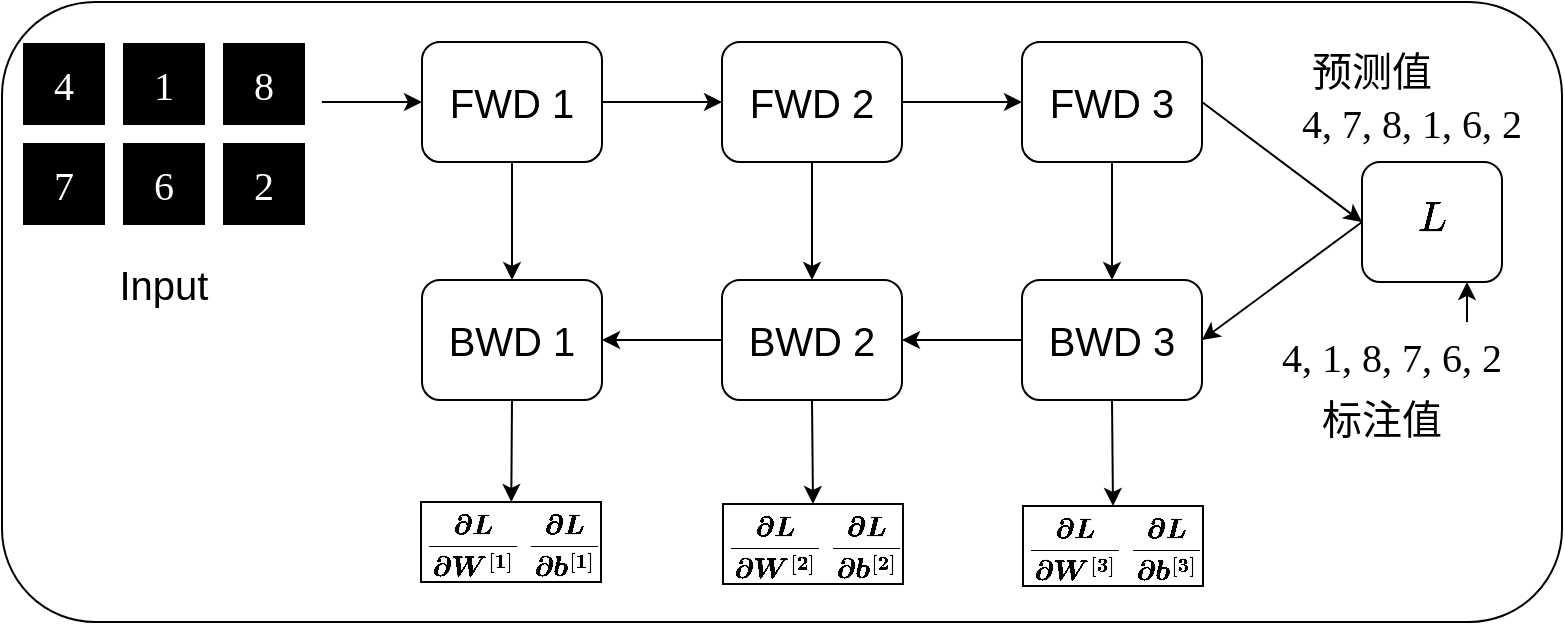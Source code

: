 <mxfile version="22.1.18" type="device">
  <diagram name="第 1 页" id="gGpswHweAQ974t_NMHlJ">
    <mxGraphModel dx="852" dy="532" grid="1" gridSize="10" guides="1" tooltips="1" connect="1" arrows="1" fold="1" page="1" pageScale="1" pageWidth="827" pageHeight="1169" math="1" shadow="0">
      <root>
        <mxCell id="0" />
        <mxCell id="1" parent="0" />
        <mxCell id="n9flLxlAuWIXD72aUnGQ-43" value="" style="rounded=1;whiteSpace=wrap;html=1;fillColor=none;" vertex="1" parent="1">
          <mxGeometry x="130" y="190" width="780" height="310" as="geometry" />
        </mxCell>
        <mxCell id="n9flLxlAuWIXD72aUnGQ-1" value="" style="rounded=0;whiteSpace=wrap;html=1;fillColor=none;" vertex="1" parent="1">
          <mxGeometry x="490.5" y="441" width="90" height="40" as="geometry" />
        </mxCell>
        <mxCell id="n9flLxlAuWIXD72aUnGQ-2" style="edgeStyle=orthogonalEdgeStyle;rounded=0;orthogonalLoop=1;jettySize=auto;html=1;exitX=1;exitY=0.5;exitDx=0;exitDy=0;entryX=0;entryY=0.5;entryDx=0;entryDy=0;" edge="1" parent="1" source="n9flLxlAuWIXD72aUnGQ-4" target="n9flLxlAuWIXD72aUnGQ-7">
          <mxGeometry relative="1" as="geometry" />
        </mxCell>
        <mxCell id="n9flLxlAuWIXD72aUnGQ-3" style="edgeStyle=orthogonalEdgeStyle;rounded=0;orthogonalLoop=1;jettySize=auto;html=1;exitX=0.5;exitY=1;exitDx=0;exitDy=0;entryX=0.5;entryY=0;entryDx=0;entryDy=0;" edge="1" parent="1" source="n9flLxlAuWIXD72aUnGQ-4" target="n9flLxlAuWIXD72aUnGQ-14">
          <mxGeometry relative="1" as="geometry" />
        </mxCell>
        <mxCell id="n9flLxlAuWIXD72aUnGQ-4" value="&lt;font style=&quot;font-size: 20px;&quot;&gt;FWD 1&lt;/font&gt;" style="rounded=1;whiteSpace=wrap;html=1;fontFamily=Helvetica;" vertex="1" parent="1">
          <mxGeometry x="340" y="210" width="90" height="60" as="geometry" />
        </mxCell>
        <mxCell id="n9flLxlAuWIXD72aUnGQ-5" style="edgeStyle=orthogonalEdgeStyle;rounded=0;orthogonalLoop=1;jettySize=auto;html=1;exitX=1;exitY=0.5;exitDx=0;exitDy=0;entryX=0;entryY=0.5;entryDx=0;entryDy=0;" edge="1" parent="1" source="n9flLxlAuWIXD72aUnGQ-7" target="n9flLxlAuWIXD72aUnGQ-9">
          <mxGeometry relative="1" as="geometry" />
        </mxCell>
        <mxCell id="n9flLxlAuWIXD72aUnGQ-6" style="edgeStyle=orthogonalEdgeStyle;rounded=0;orthogonalLoop=1;jettySize=auto;html=1;exitX=0.5;exitY=1;exitDx=0;exitDy=0;" edge="1" parent="1" source="n9flLxlAuWIXD72aUnGQ-7" target="n9flLxlAuWIXD72aUnGQ-13">
          <mxGeometry relative="1" as="geometry" />
        </mxCell>
        <mxCell id="n9flLxlAuWIXD72aUnGQ-7" value="&lt;font style=&quot;font-size: 20px;&quot;&gt;FWD 2&lt;/font&gt;" style="rounded=1;whiteSpace=wrap;html=1;fontFamily=Helvetica;" vertex="1" parent="1">
          <mxGeometry x="490" y="210" width="90" height="60" as="geometry" />
        </mxCell>
        <mxCell id="n9flLxlAuWIXD72aUnGQ-8" style="edgeStyle=orthogonalEdgeStyle;rounded=0;orthogonalLoop=1;jettySize=auto;html=1;entryX=0.5;entryY=0;entryDx=0;entryDy=0;" edge="1" parent="1" source="n9flLxlAuWIXD72aUnGQ-9" target="n9flLxlAuWIXD72aUnGQ-11">
          <mxGeometry relative="1" as="geometry" />
        </mxCell>
        <mxCell id="n9flLxlAuWIXD72aUnGQ-9" value="&lt;font style=&quot;font-size: 20px;&quot;&gt;FWD 3&lt;/font&gt;" style="rounded=1;whiteSpace=wrap;html=1;fontFamily=Helvetica;" vertex="1" parent="1">
          <mxGeometry x="640" y="210" width="90" height="60" as="geometry" />
        </mxCell>
        <mxCell id="n9flLxlAuWIXD72aUnGQ-10" style="edgeStyle=orthogonalEdgeStyle;rounded=0;orthogonalLoop=1;jettySize=auto;html=1;exitX=0;exitY=0.5;exitDx=0;exitDy=0;" edge="1" parent="1" source="n9flLxlAuWIXD72aUnGQ-11" target="n9flLxlAuWIXD72aUnGQ-13">
          <mxGeometry relative="1" as="geometry" />
        </mxCell>
        <mxCell id="n9flLxlAuWIXD72aUnGQ-11" value="&lt;font style=&quot;font-size: 20px;&quot;&gt;BWD 3&lt;/font&gt;" style="rounded=1;whiteSpace=wrap;html=1;fontFamily=Helvetica;" vertex="1" parent="1">
          <mxGeometry x="640" y="329" width="90" height="60" as="geometry" />
        </mxCell>
        <mxCell id="n9flLxlAuWIXD72aUnGQ-12" style="edgeStyle=orthogonalEdgeStyle;rounded=0;orthogonalLoop=1;jettySize=auto;html=1;exitX=0;exitY=0.5;exitDx=0;exitDy=0;" edge="1" parent="1" source="n9flLxlAuWIXD72aUnGQ-13" target="n9flLxlAuWIXD72aUnGQ-14">
          <mxGeometry relative="1" as="geometry" />
        </mxCell>
        <mxCell id="n9flLxlAuWIXD72aUnGQ-13" value="&lt;font style=&quot;font-size: 20px;&quot;&gt;BWD 2&lt;/font&gt;" style="rounded=1;whiteSpace=wrap;html=1;fontFamily=Helvetica;" vertex="1" parent="1">
          <mxGeometry x="490" y="329" width="90" height="60" as="geometry" />
        </mxCell>
        <mxCell id="n9flLxlAuWIXD72aUnGQ-14" value="&lt;font style=&quot;font-size: 20px;&quot;&gt;BWD 1&lt;/font&gt;" style="rounded=1;whiteSpace=wrap;html=1;fontFamily=Helvetica;" vertex="1" parent="1">
          <mxGeometry x="340" y="329" width="90" height="60" as="geometry" />
        </mxCell>
        <mxCell id="n9flLxlAuWIXD72aUnGQ-15" style="rounded=0;orthogonalLoop=1;jettySize=auto;html=1;exitX=0;exitY=0.5;exitDx=0;exitDy=0;entryX=1;entryY=0.5;entryDx=0;entryDy=0;" edge="1" parent="1" source="n9flLxlAuWIXD72aUnGQ-16" target="n9flLxlAuWIXD72aUnGQ-11">
          <mxGeometry relative="1" as="geometry" />
        </mxCell>
        <mxCell id="n9flLxlAuWIXD72aUnGQ-16" value="&lt;font style=&quot;font-size: 20px;&quot; face=&quot;Comic Sans MS&quot;&gt;&lt;br&gt;&lt;/font&gt;" style="rounded=1;whiteSpace=wrap;html=1;" vertex="1" parent="1">
          <mxGeometry x="810" y="270" width="70" height="60" as="geometry" />
        </mxCell>
        <mxCell id="n9flLxlAuWIXD72aUnGQ-17" value="" style="endArrow=classic;html=1;rounded=0;entryX=0;entryY=0.5;entryDx=0;entryDy=0;exitX=1;exitY=0.5;exitDx=0;exitDy=0;" edge="1" parent="1" source="n9flLxlAuWIXD72aUnGQ-9" target="n9flLxlAuWIXD72aUnGQ-16">
          <mxGeometry width="50" height="50" relative="1" as="geometry">
            <mxPoint x="720" y="390" as="sourcePoint" />
            <mxPoint x="770" y="340" as="targetPoint" />
          </mxGeometry>
        </mxCell>
        <mxCell id="n9flLxlAuWIXD72aUnGQ-18" value="&lt;font style=&quot;font-size: 20px;&quot; face=&quot;Comic Sans MS&quot;&gt;4, 7, 8, 1, 6, 2&lt;/font&gt;" style="text;html=1;strokeColor=none;fillColor=none;align=center;verticalAlign=middle;whiteSpace=wrap;rounded=0;" vertex="1" parent="1">
          <mxGeometry x="760" y="230" width="150" height="40" as="geometry" />
        </mxCell>
        <mxCell id="n9flLxlAuWIXD72aUnGQ-19" value="&lt;font face=&quot;Helvetica&quot;&gt;&lt;span style=&quot;font-size: 20px;&quot;&gt;预测值&lt;/span&gt;&lt;/font&gt;" style="text;html=1;strokeColor=none;fillColor=none;align=center;verticalAlign=middle;whiteSpace=wrap;rounded=0;fontColor=#000000;fontFamily=Lucida Console;" vertex="1" parent="1">
          <mxGeometry x="770" y="214" width="90" height="20" as="geometry" />
        </mxCell>
        <mxCell id="n9flLxlAuWIXD72aUnGQ-20" value="&lt;font style=&quot;font-size: 20px;&quot; face=&quot;Comic Sans MS&quot;&gt;4, 1, 8, 7, 6, 2&lt;/font&gt;" style="text;html=1;strokeColor=none;fillColor=none;align=center;verticalAlign=middle;whiteSpace=wrap;rounded=0;" vertex="1" parent="1">
          <mxGeometry x="750" y="347" width="150" height="40" as="geometry" />
        </mxCell>
        <mxCell id="n9flLxlAuWIXD72aUnGQ-21" value="" style="endArrow=classic;html=1;rounded=0;exitX=0.75;exitY=0;exitDx=0;exitDy=0;entryX=0.75;entryY=1;entryDx=0;entryDy=0;" edge="1" parent="1" target="n9flLxlAuWIXD72aUnGQ-16">
          <mxGeometry width="50" height="50" relative="1" as="geometry">
            <mxPoint x="862.5" y="350" as="sourcePoint" />
            <mxPoint x="790" y="300" as="targetPoint" />
          </mxGeometry>
        </mxCell>
        <mxCell id="n9flLxlAuWIXD72aUnGQ-23" value="" style="group" vertex="1" connectable="0" parent="1">
          <mxGeometry x="141" y="211" width="739" height="289" as="geometry" />
        </mxCell>
        <mxCell id="n9flLxlAuWIXD72aUnGQ-24" value="4" style="rounded=0;whiteSpace=wrap;html=1;fontSize=20;fontFamily=Comic Sans MS;fillColor=#000000;fontColor=#ffffff;" vertex="1" parent="n9flLxlAuWIXD72aUnGQ-23">
          <mxGeometry width="40" height="40" as="geometry" />
        </mxCell>
        <mxCell id="n9flLxlAuWIXD72aUnGQ-25" value="1" style="rounded=0;whiteSpace=wrap;html=1;fontSize=20;fontFamily=Comic Sans MS;fillColor=#000000;fontColor=#ffffff;" vertex="1" parent="n9flLxlAuWIXD72aUnGQ-23">
          <mxGeometry x="50" width="40" height="40" as="geometry" />
        </mxCell>
        <mxCell id="n9flLxlAuWIXD72aUnGQ-26" value="8" style="rounded=0;whiteSpace=wrap;html=1;fontSize=20;fontFamily=Comic Sans MS;fillColor=#000000;fontColor=#ffffff;" vertex="1" parent="n9flLxlAuWIXD72aUnGQ-23">
          <mxGeometry x="100" width="40" height="40" as="geometry" />
        </mxCell>
        <mxCell id="n9flLxlAuWIXD72aUnGQ-27" value="7" style="rounded=0;whiteSpace=wrap;html=1;fontSize=20;fontFamily=Comic Sans MS;fillColor=#000000;fontColor=#ffffff;" vertex="1" parent="n9flLxlAuWIXD72aUnGQ-23">
          <mxGeometry y="50" width="40" height="40" as="geometry" />
        </mxCell>
        <mxCell id="n9flLxlAuWIXD72aUnGQ-28" value="6" style="rounded=0;whiteSpace=wrap;html=1;fontSize=20;fontFamily=Comic Sans MS;fillColor=#000000;fontColor=#ffffff;" vertex="1" parent="n9flLxlAuWIXD72aUnGQ-23">
          <mxGeometry x="50" y="50" width="40" height="40" as="geometry" />
        </mxCell>
        <mxCell id="n9flLxlAuWIXD72aUnGQ-29" value="2" style="rounded=0;whiteSpace=wrap;html=1;fontSize=20;fontFamily=Comic Sans MS;fillColor=#000000;fontColor=#ffffff;" vertex="1" parent="n9flLxlAuWIXD72aUnGQ-23">
          <mxGeometry x="100" y="50" width="40" height="40" as="geometry" />
        </mxCell>
        <mxCell id="n9flLxlAuWIXD72aUnGQ-22" value="&lt;span style=&quot;font-size: 20px;&quot;&gt;标注值&lt;/span&gt;" style="text;html=1;strokeColor=none;fillColor=none;align=center;verticalAlign=middle;whiteSpace=wrap;rounded=0;fontColor=#000000;fontFamily=Helvetica;" vertex="1" parent="n9flLxlAuWIXD72aUnGQ-23">
          <mxGeometry x="619" y="177" width="120" height="20" as="geometry" />
        </mxCell>
        <mxCell id="n9flLxlAuWIXD72aUnGQ-44" style="edgeStyle=orthogonalEdgeStyle;rounded=0;orthogonalLoop=1;jettySize=auto;html=1;exitX=0.5;exitY=1;exitDx=0;exitDy=0;" edge="1" parent="n9flLxlAuWIXD72aUnGQ-23" source="n9flLxlAuWIXD72aUnGQ-22" target="n9flLxlAuWIXD72aUnGQ-22">
          <mxGeometry relative="1" as="geometry" />
        </mxCell>
        <mxCell id="n9flLxlAuWIXD72aUnGQ-45" value="$$L$$" style="text;html=1;strokeColor=none;fillColor=none;align=center;verticalAlign=middle;whiteSpace=wrap;rounded=0;fontSize=18;" vertex="1" parent="n9flLxlAuWIXD72aUnGQ-23">
          <mxGeometry x="683" y="73" width="43" height="30" as="geometry" />
        </mxCell>
        <mxCell id="n9flLxlAuWIXD72aUnGQ-30" value="&lt;font face=&quot;Helvetica&quot; style=&quot;font-size: 20px;&quot;&gt;Input&lt;/font&gt;" style="text;html=1;strokeColor=none;fillColor=none;align=center;verticalAlign=middle;whiteSpace=wrap;rounded=0;fontColor=#000000;fontFamily=Lucida Console;" vertex="1" parent="1">
          <mxGeometry x="166" y="321" width="90" height="20" as="geometry" />
        </mxCell>
        <mxCell id="n9flLxlAuWIXD72aUnGQ-31" value="" style="endArrow=classic;html=1;rounded=0;entryX=0;entryY=0.5;entryDx=0;entryDy=0;" edge="1" parent="1" target="n9flLxlAuWIXD72aUnGQ-4">
          <mxGeometry width="50" height="50" relative="1" as="geometry">
            <mxPoint x="290" y="240" as="sourcePoint" />
            <mxPoint x="320" y="130" as="targetPoint" />
          </mxGeometry>
        </mxCell>
        <mxCell id="n9flLxlAuWIXD72aUnGQ-32" value="$$\boldsymbol{\frac{\partial L}{\partial W^{[1]}&lt;br&gt;}}$$" style="text;html=1;strokeColor=none;fillColor=none;align=center;verticalAlign=middle;whiteSpace=wrap;rounded=0;" vertex="1" parent="1">
          <mxGeometry x="336" y="446" width="60" height="30" as="geometry" />
        </mxCell>
        <mxCell id="n9flLxlAuWIXD72aUnGQ-33" value="$$\boldsymbol{\frac{\partial L}{\partial b^{[1]}&lt;br&gt;}}$$" style="text;html=1;strokeColor=none;fillColor=none;align=center;verticalAlign=middle;whiteSpace=wrap;rounded=0;" vertex="1" parent="1">
          <mxGeometry x="381" y="446" width="60" height="30" as="geometry" />
        </mxCell>
        <mxCell id="n9flLxlAuWIXD72aUnGQ-34" value="" style="rounded=0;whiteSpace=wrap;html=1;fillColor=none;" vertex="1" parent="1">
          <mxGeometry x="339.5" y="440" width="90" height="40" as="geometry" />
        </mxCell>
        <mxCell id="n9flLxlAuWIXD72aUnGQ-35" value="$$\boldsymbol{\frac{\partial L}{\partial W^{[2]}&lt;br&gt;}}$$" style="text;html=1;strokeColor=none;fillColor=none;align=center;verticalAlign=middle;whiteSpace=wrap;rounded=0;" vertex="1" parent="1">
          <mxGeometry x="487" y="447" width="60" height="30" as="geometry" />
        </mxCell>
        <mxCell id="n9flLxlAuWIXD72aUnGQ-36" value="$$\boldsymbol{\frac{\partial L}{\partial b^{[2]}&lt;br&gt;}}$$" style="text;html=1;strokeColor=none;fillColor=none;align=center;verticalAlign=middle;whiteSpace=wrap;rounded=0;" vertex="1" parent="1">
          <mxGeometry x="532" y="447" width="60" height="30" as="geometry" />
        </mxCell>
        <mxCell id="n9flLxlAuWIXD72aUnGQ-37" value="" style="rounded=0;whiteSpace=wrap;html=1;fillColor=none;" vertex="1" parent="1">
          <mxGeometry x="640.5" y="442" width="90" height="40" as="geometry" />
        </mxCell>
        <mxCell id="n9flLxlAuWIXD72aUnGQ-38" value="$$\boldsymbol{\frac{\partial L}{\partial W^{[3]}&lt;br&gt;}}$$" style="text;html=1;strokeColor=none;fillColor=none;align=center;verticalAlign=middle;whiteSpace=wrap;rounded=0;" vertex="1" parent="1">
          <mxGeometry x="637" y="448" width="60" height="30" as="geometry" />
        </mxCell>
        <mxCell id="n9flLxlAuWIXD72aUnGQ-39" value="$$\boldsymbol{\frac{\partial L}{\partial b^{[3]}&lt;br&gt;}}$$" style="text;html=1;strokeColor=none;fillColor=none;align=center;verticalAlign=middle;whiteSpace=wrap;rounded=0;" vertex="1" parent="1">
          <mxGeometry x="682" y="448" width="60" height="30" as="geometry" />
        </mxCell>
        <mxCell id="n9flLxlAuWIXD72aUnGQ-40" value="" style="endArrow=classic;html=1;rounded=0;exitX=0.5;exitY=1;exitDx=0;exitDy=0;" edge="1" parent="1" source="n9flLxlAuWIXD72aUnGQ-14" target="n9flLxlAuWIXD72aUnGQ-34">
          <mxGeometry width="50" height="50" relative="1" as="geometry">
            <mxPoint x="230" y="480" as="sourcePoint" />
            <mxPoint x="280" y="430" as="targetPoint" />
          </mxGeometry>
        </mxCell>
        <mxCell id="n9flLxlAuWIXD72aUnGQ-41" value="" style="endArrow=classic;html=1;rounded=0;exitX=0.5;exitY=1;exitDx=0;exitDy=0;entryX=0.5;entryY=0;entryDx=0;entryDy=0;" edge="1" parent="1" source="n9flLxlAuWIXD72aUnGQ-13" target="n9flLxlAuWIXD72aUnGQ-1">
          <mxGeometry width="50" height="50" relative="1" as="geometry">
            <mxPoint x="580" y="640" as="sourcePoint" />
            <mxPoint x="630" y="590" as="targetPoint" />
          </mxGeometry>
        </mxCell>
        <mxCell id="n9flLxlAuWIXD72aUnGQ-42" value="" style="endArrow=classic;html=1;rounded=0;exitX=0.5;exitY=1;exitDx=0;exitDy=0;entryX=0.5;entryY=0;entryDx=0;entryDy=0;" edge="1" parent="1" source="n9flLxlAuWIXD72aUnGQ-11" target="n9flLxlAuWIXD72aUnGQ-37">
          <mxGeometry width="50" height="50" relative="1" as="geometry">
            <mxPoint x="710" y="640" as="sourcePoint" />
            <mxPoint x="760" y="590" as="targetPoint" />
          </mxGeometry>
        </mxCell>
      </root>
    </mxGraphModel>
  </diagram>
</mxfile>
